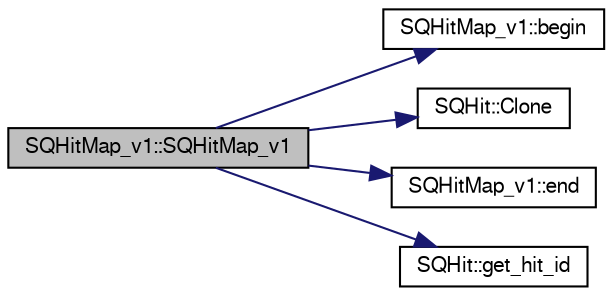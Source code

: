 digraph "SQHitMap_v1::SQHitMap_v1"
{
  bgcolor="transparent";
  edge [fontname="FreeSans",fontsize="10",labelfontname="FreeSans",labelfontsize="10"];
  node [fontname="FreeSans",fontsize="10",shape=record];
  rankdir="LR";
  Node1 [label="SQHitMap_v1::SQHitMap_v1",height=0.2,width=0.4,color="black", fillcolor="grey75", style="filled" fontcolor="black"];
  Node1 -> Node2 [color="midnightblue",fontsize="10",style="solid",fontname="FreeSans"];
  Node2 [label="SQHitMap_v1::begin",height=0.2,width=0.4,color="black",URL="$d2/d62/classSQHitMap__v1.html#a3b7dbfe6d08eb4d66cdae41eced532a1"];
  Node1 -> Node3 [color="midnightblue",fontsize="10",style="solid",fontname="FreeSans"];
  Node3 [label="SQHit::Clone",height=0.2,width=0.4,color="black",URL="$de/d79/classSQHit.html#ab75c6c19b8933ec4a092cd4774aaa873"];
  Node1 -> Node4 [color="midnightblue",fontsize="10",style="solid",fontname="FreeSans"];
  Node4 [label="SQHitMap_v1::end",height=0.2,width=0.4,color="black",URL="$d2/d62/classSQHitMap__v1.html#ab001e34de4c634be82ad961a7bf0f263"];
  Node1 -> Node5 [color="midnightblue",fontsize="10",style="solid",fontname="FreeSans"];
  Node5 [label="SQHit::get_hit_id",height=0.2,width=0.4,color="black",URL="$de/d79/classSQHit.html#a9e470ede0a608c4e13325eab1d691694"];
}
